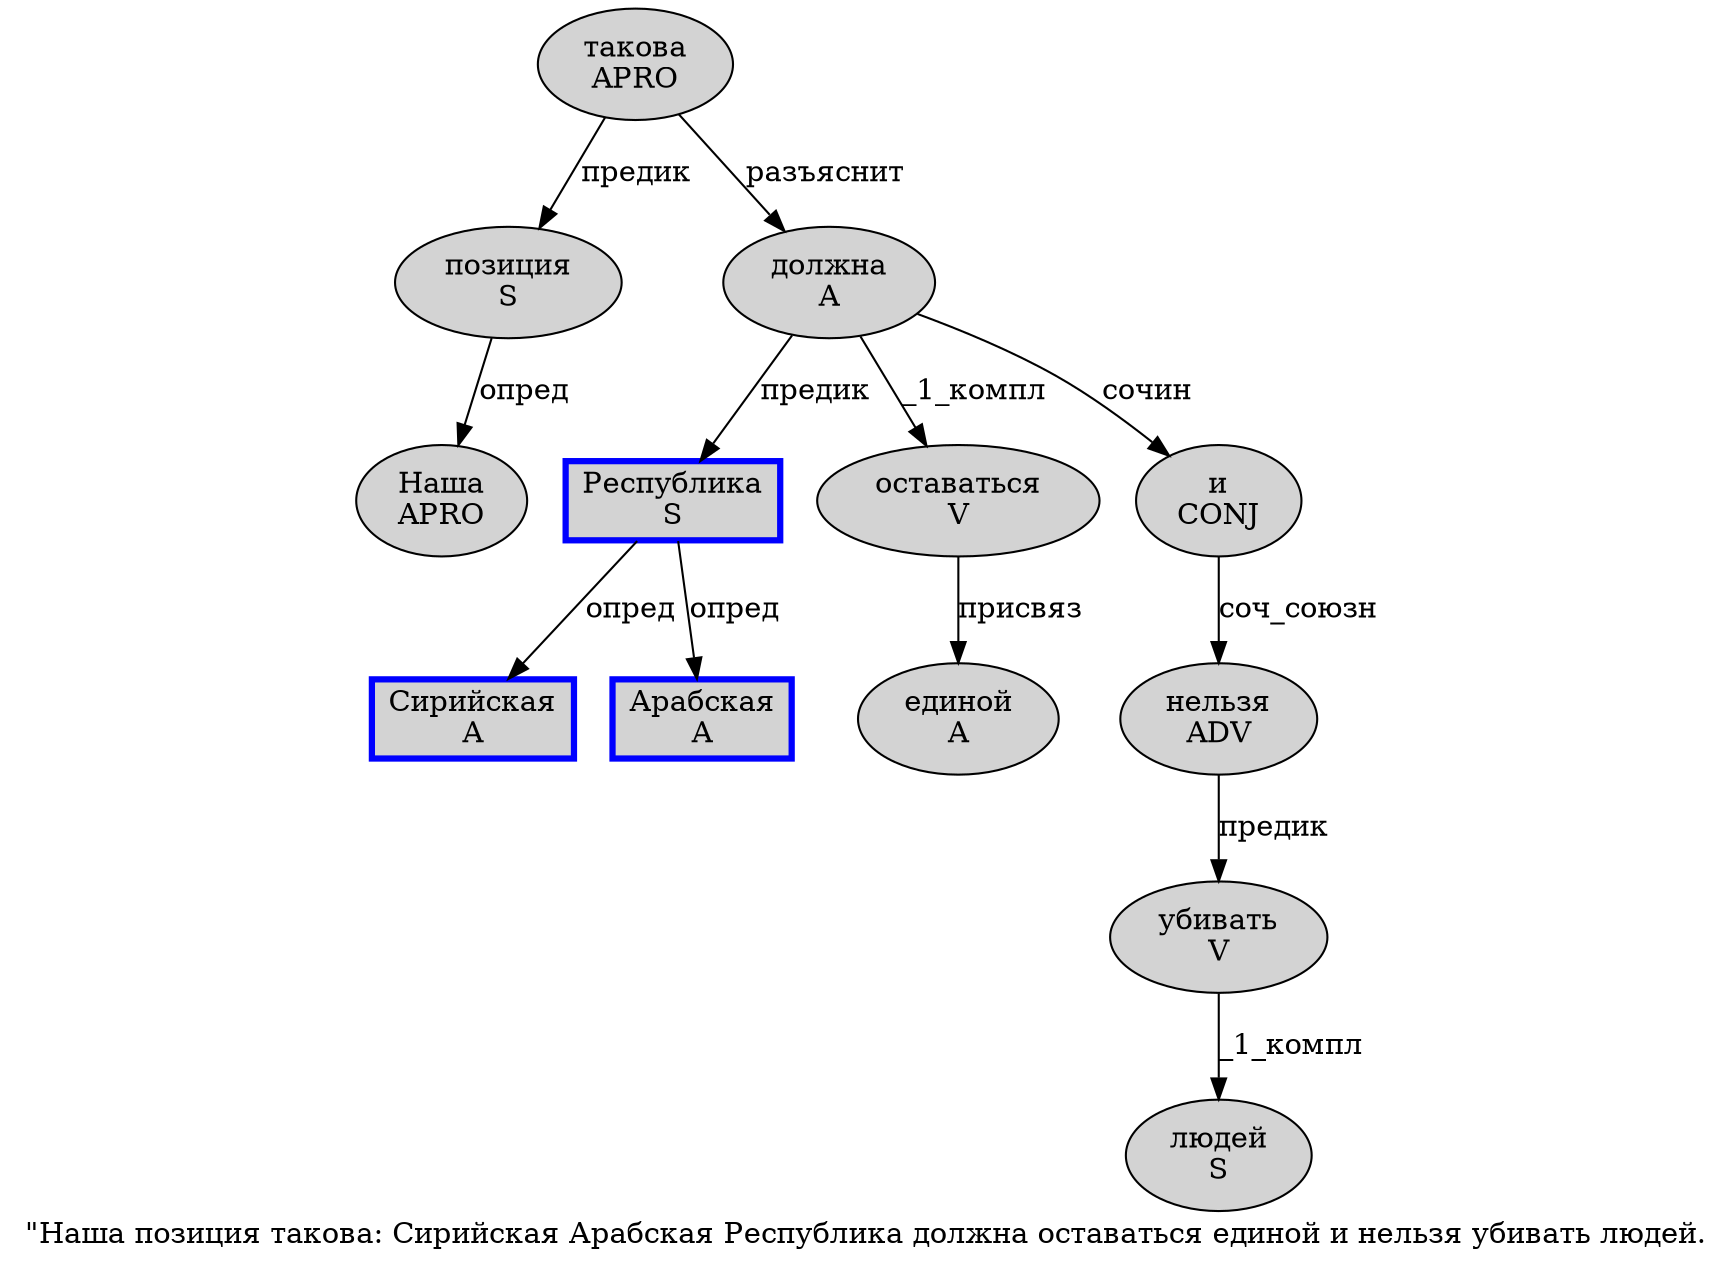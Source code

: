 digraph SENTENCE_506 {
	graph [label="\"Наша позиция такова: Сирийская Арабская Республика должна оставаться единой и нельзя убивать людей."]
	node [style=filled]
		1 [label="Наша
APRO" color="" fillcolor=lightgray penwidth=1 shape=ellipse]
		2 [label="позиция
S" color="" fillcolor=lightgray penwidth=1 shape=ellipse]
		3 [label="такова
APRO" color="" fillcolor=lightgray penwidth=1 shape=ellipse]
		5 [label="Сирийская
A" color=blue fillcolor=lightgray penwidth=3 shape=box]
		6 [label="Арабская
A" color=blue fillcolor=lightgray penwidth=3 shape=box]
		7 [label="Республика
S" color=blue fillcolor=lightgray penwidth=3 shape=box]
		8 [label="должна
A" color="" fillcolor=lightgray penwidth=1 shape=ellipse]
		9 [label="оставаться
V" color="" fillcolor=lightgray penwidth=1 shape=ellipse]
		10 [label="единой
A" color="" fillcolor=lightgray penwidth=1 shape=ellipse]
		11 [label="и
CONJ" color="" fillcolor=lightgray penwidth=1 shape=ellipse]
		12 [label="нельзя
ADV" color="" fillcolor=lightgray penwidth=1 shape=ellipse]
		13 [label="убивать
V" color="" fillcolor=lightgray penwidth=1 shape=ellipse]
		14 [label="людей
S" color="" fillcolor=lightgray penwidth=1 shape=ellipse]
			2 -> 1 [label="опред"]
			13 -> 14 [label="_1_компл"]
			11 -> 12 [label="соч_союзн"]
			3 -> 2 [label="предик"]
			3 -> 8 [label="разъяснит"]
			9 -> 10 [label="присвяз"]
			8 -> 7 [label="предик"]
			8 -> 9 [label="_1_компл"]
			8 -> 11 [label="сочин"]
			12 -> 13 [label="предик"]
			7 -> 5 [label="опред"]
			7 -> 6 [label="опред"]
}